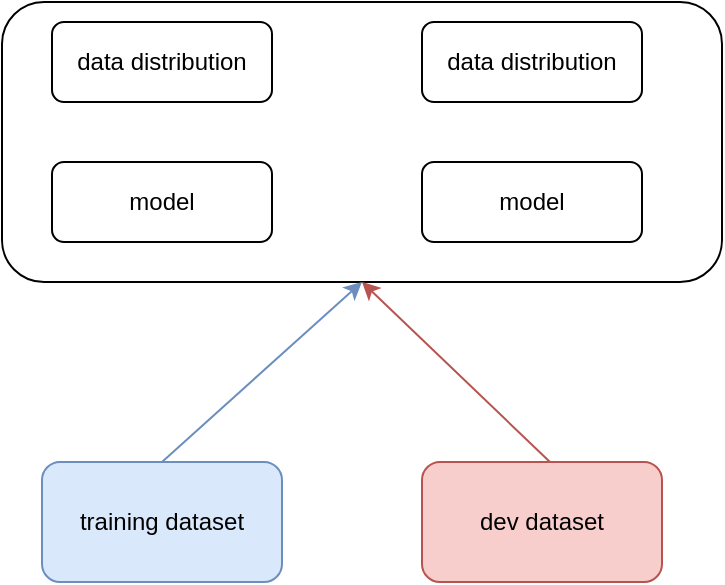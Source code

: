 <mxfile version="21.2.1" type="github">
  <diagram name="第 1 页" id="8L0c7GUbmjwBPtoNU49F">
    <mxGraphModel dx="1050" dy="602" grid="1" gridSize="10" guides="1" tooltips="1" connect="1" arrows="1" fold="1" page="1" pageScale="1" pageWidth="827" pageHeight="1169" math="0" shadow="0">
      <root>
        <mxCell id="0" />
        <mxCell id="1" parent="0" />
        <mxCell id="fjzckVjsFBx4tYkLJNJ8-1" value="training dataset" style="rounded=1;whiteSpace=wrap;html=1;fillColor=#dae8fc;strokeColor=#6c8ebf;" vertex="1" parent="1">
          <mxGeometry x="110" y="400" width="120" height="60" as="geometry" />
        </mxCell>
        <mxCell id="fjzckVjsFBx4tYkLJNJ8-2" value="dev dataset" style="rounded=1;whiteSpace=wrap;html=1;fillColor=#f8cecc;strokeColor=#b85450;" vertex="1" parent="1">
          <mxGeometry x="300" y="400" width="120" height="60" as="geometry" />
        </mxCell>
        <mxCell id="fjzckVjsFBx4tYkLJNJ8-4" value="" style="rounded=1;whiteSpace=wrap;html=1;" vertex="1" parent="1">
          <mxGeometry x="90" y="170" width="360" height="140" as="geometry" />
        </mxCell>
        <mxCell id="fjzckVjsFBx4tYkLJNJ8-8" value="" style="endArrow=classic;html=1;rounded=0;exitX=0.5;exitY=0;exitDx=0;exitDy=0;entryX=0.5;entryY=1;entryDx=0;entryDy=0;fillColor=#dae8fc;strokeColor=#6c8ebf;" edge="1" parent="1" source="fjzckVjsFBx4tYkLJNJ8-1" target="fjzckVjsFBx4tYkLJNJ8-4">
          <mxGeometry width="50" height="50" relative="1" as="geometry">
            <mxPoint x="150" y="340" as="sourcePoint" />
            <mxPoint x="180" y="310" as="targetPoint" />
          </mxGeometry>
        </mxCell>
        <mxCell id="fjzckVjsFBx4tYkLJNJ8-9" value="" style="endArrow=classic;html=1;rounded=0;entryX=0.5;entryY=1;entryDx=0;entryDy=0;fillColor=#f8cecc;strokeColor=#b85450;" edge="1" parent="1" target="fjzckVjsFBx4tYkLJNJ8-4">
          <mxGeometry width="50" height="50" relative="1" as="geometry">
            <mxPoint x="364" y="400" as="sourcePoint" />
            <mxPoint x="330" y="340" as="targetPoint" />
          </mxGeometry>
        </mxCell>
        <mxCell id="fjzckVjsFBx4tYkLJNJ8-10" value="model" style="rounded=1;whiteSpace=wrap;html=1;" vertex="1" parent="1">
          <mxGeometry x="115" y="250" width="110" height="40" as="geometry" />
        </mxCell>
        <mxCell id="fjzckVjsFBx4tYkLJNJ8-11" value="model" style="rounded=1;whiteSpace=wrap;html=1;" vertex="1" parent="1">
          <mxGeometry x="300" y="250" width="110" height="40" as="geometry" />
        </mxCell>
        <mxCell id="fjzckVjsFBx4tYkLJNJ8-13" value="data distribution" style="rounded=1;whiteSpace=wrap;html=1;" vertex="1" parent="1">
          <mxGeometry x="115" y="180" width="110" height="40" as="geometry" />
        </mxCell>
        <mxCell id="fjzckVjsFBx4tYkLJNJ8-14" value="data distribution" style="rounded=1;whiteSpace=wrap;html=1;" vertex="1" parent="1">
          <mxGeometry x="300" y="180" width="110" height="40" as="geometry" />
        </mxCell>
      </root>
    </mxGraphModel>
  </diagram>
</mxfile>
